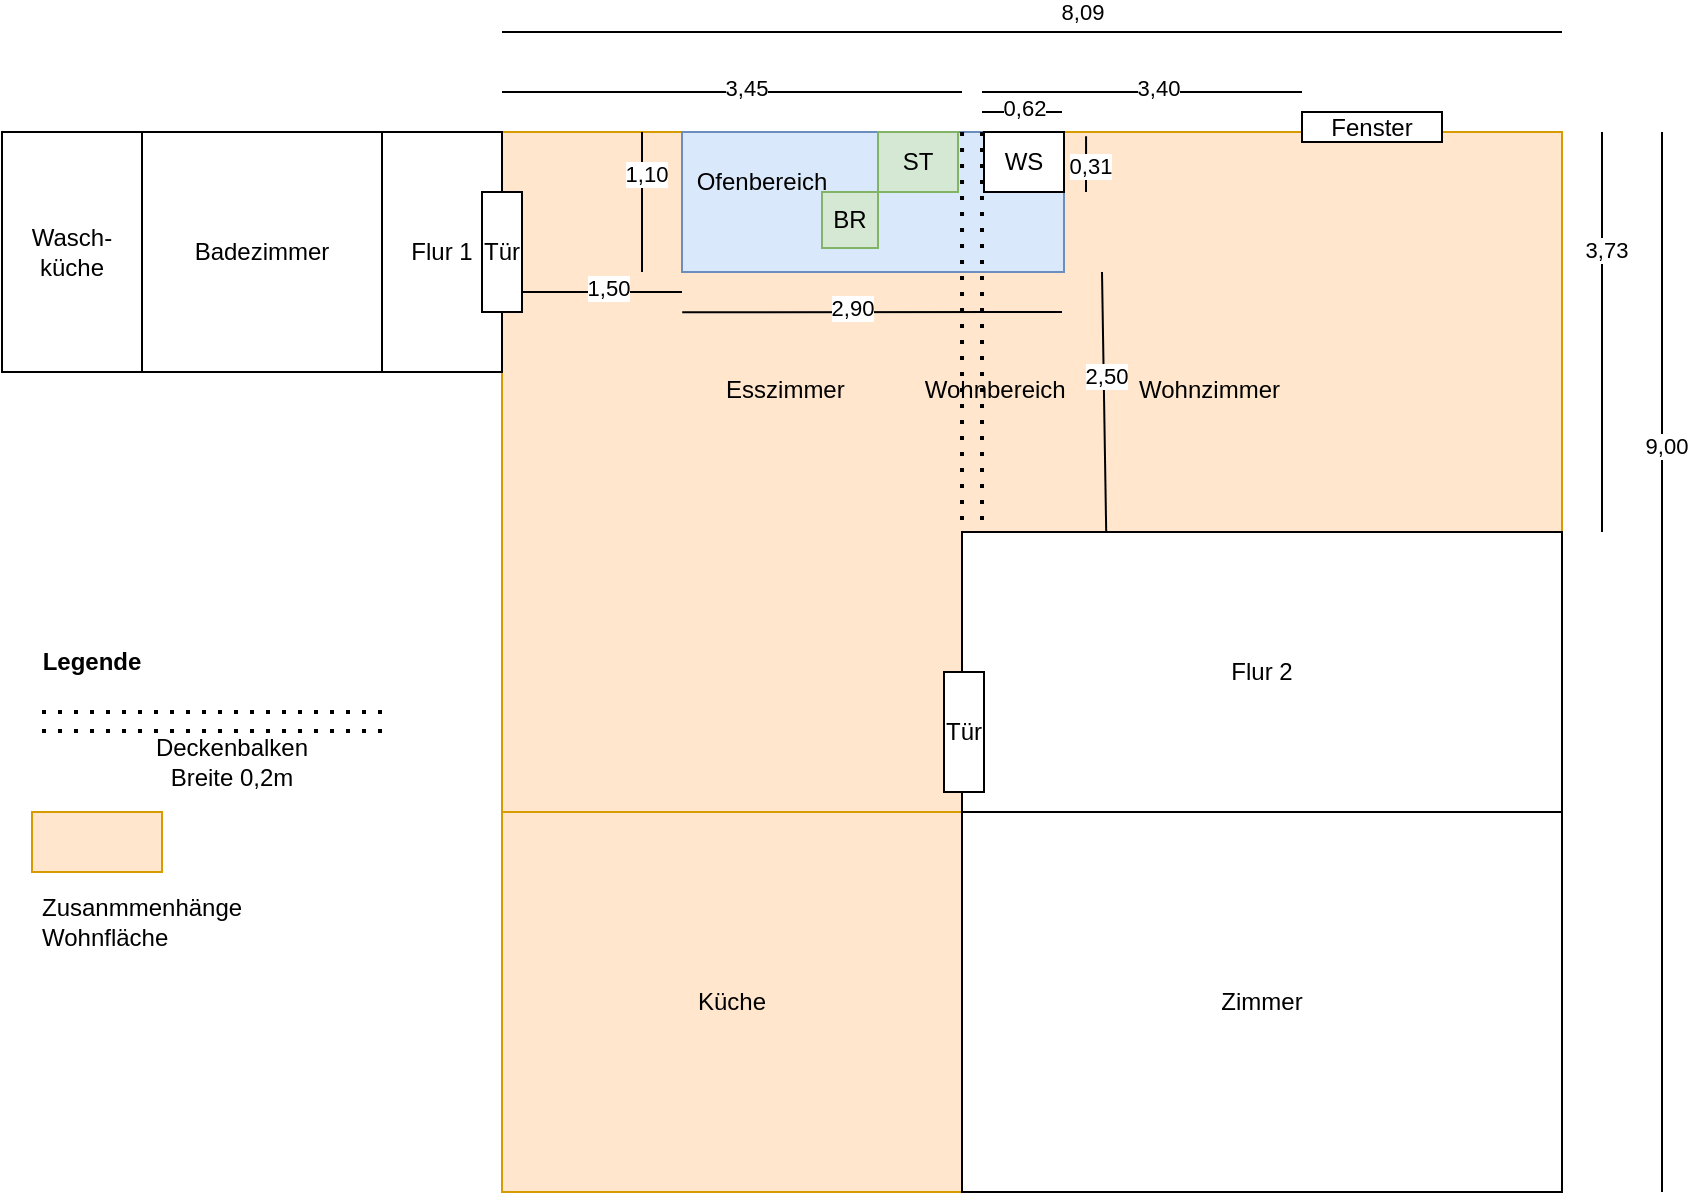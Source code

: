<mxfile version="24.4.0" type="github">
  <diagram name="Seite-1" id="WJq2rbRE4auTeuLJKy2o">
    <mxGraphModel dx="1344" dy="1186" grid="1" gridSize="10" guides="1" tooltips="1" connect="1" arrows="1" fold="1" page="1" pageScale="1" pageWidth="827" pageHeight="1169" math="0" shadow="0">
      <root>
        <mxCell id="0" />
        <mxCell id="1" parent="0" />
        <mxCell id="aODyUHmS4RxeLLCdag75-1" value="&lt;div&gt;&amp;nbsp; &amp;nbsp;&amp;nbsp; &amp;nbsp;&amp;nbsp;&amp;nbsp;&amp;nbsp;&amp;nbsp;&amp;nbsp;&amp;nbsp;&amp;nbsp;&amp;nbsp;&amp;nbsp;&amp;nbsp;&amp;nbsp;&amp;nbsp;&amp;nbsp;&amp;nbsp;&amp;nbsp;&amp;nbsp;&amp;nbsp;&amp;nbsp;&amp;nbsp;&amp;nbsp;&amp;nbsp;&amp;nbsp;&amp;nbsp;&amp;nbsp;&amp;nbsp;&amp;nbsp; Esszimmer&amp;nbsp;&amp;nbsp;&amp;nbsp;&amp;nbsp;&amp;nbsp;&amp;nbsp;&amp;nbsp;&amp;nbsp;&amp;nbsp;&amp;nbsp;&amp;nbsp; Wohnbereich &amp;nbsp; &amp;nbsp; &amp;nbsp; &amp;nbsp; &amp;nbsp; Wohnzimmer &amp;nbsp;&amp;nbsp;&amp;nbsp;&amp;nbsp;&amp;nbsp;&amp;nbsp;&amp;nbsp;&amp;nbsp;&amp;nbsp;&amp;nbsp;&amp;nbsp;&amp;nbsp;&amp;nbsp;&amp;nbsp;&amp;nbsp; &lt;br&gt;&lt;/div&gt;&lt;div&gt;&lt;br&gt;&lt;/div&gt;&lt;div&gt;&lt;br&gt;&lt;/div&gt;&lt;div&gt;&lt;br&gt;&lt;/div&gt;&lt;div&gt;&lt;br&gt;&lt;/div&gt;&lt;div&gt;&lt;br&gt;&lt;/div&gt;&lt;div&gt;&lt;br&gt;&lt;/div&gt;&lt;div&gt;&lt;br&gt;&lt;/div&gt;&lt;div&gt;&lt;br&gt;&lt;/div&gt;&lt;div&gt;&lt;br&gt;&lt;/div&gt;&lt;div&gt;&lt;br&gt;&lt;/div&gt;&lt;div&gt;&lt;br&gt;&lt;/div&gt;&lt;div&gt;&lt;br&gt;&lt;/div&gt;&lt;div&gt;&lt;br&gt;&lt;/div&gt;&lt;div&gt;&lt;br&gt;&lt;/div&gt;&lt;div&gt;&lt;br&gt;&lt;/div&gt;&lt;div&gt;&lt;br&gt;&lt;/div&gt;&lt;div&gt;&lt;br&gt;&lt;/div&gt;&lt;div&gt;&lt;br&gt;&lt;/div&gt;&lt;div&gt;&lt;br&gt;&lt;/div&gt;" style="whiteSpace=wrap;html=1;aspect=fixed;fillColor=#ffe6cc;strokeColor=#d79b00;verticalAlign=middle;align=left;" parent="1" vertex="1">
          <mxGeometry x="270" y="80" width="530" height="530" as="geometry" />
        </mxCell>
        <mxCell id="aODyUHmS4RxeLLCdag75-2" value="" style="endArrow=none;html=1;rounded=0;" parent="1" edge="1">
          <mxGeometry width="50" height="50" relative="1" as="geometry">
            <mxPoint x="800" y="30" as="sourcePoint" />
            <mxPoint x="270" y="30" as="targetPoint" />
          </mxGeometry>
        </mxCell>
        <mxCell id="aODyUHmS4RxeLLCdag75-3" value="&lt;div&gt;8,09&lt;/div&gt;" style="edgeLabel;html=1;align=center;verticalAlign=middle;resizable=0;points=[];" parent="aODyUHmS4RxeLLCdag75-2" vertex="1" connectable="0">
          <mxGeometry x="-0.185" y="2" relative="1" as="geometry">
            <mxPoint x="-24" y="-12" as="offset" />
          </mxGeometry>
        </mxCell>
        <mxCell id="aODyUHmS4RxeLLCdag75-5" value="Flur 2" style="rounded=0;whiteSpace=wrap;html=1;" parent="1" vertex="1">
          <mxGeometry x="500" y="280" width="300" height="140" as="geometry" />
        </mxCell>
        <mxCell id="aODyUHmS4RxeLLCdag75-7" value="Küche" style="rounded=0;whiteSpace=wrap;html=1;fillColor=#ffe6cc;strokeColor=#d79b00;" parent="1" vertex="1">
          <mxGeometry x="270" y="420" width="230" height="190" as="geometry" />
        </mxCell>
        <mxCell id="aODyUHmS4RxeLLCdag75-8" value="Zimmer" style="rounded=0;whiteSpace=wrap;html=1;" parent="1" vertex="1">
          <mxGeometry x="500" y="420" width="300" height="190" as="geometry" />
        </mxCell>
        <mxCell id="aODyUHmS4RxeLLCdag75-10" value="Flur 1" style="rounded=0;whiteSpace=wrap;html=1;" parent="1" vertex="1">
          <mxGeometry x="210" y="80" width="60" height="120" as="geometry" />
        </mxCell>
        <mxCell id="aODyUHmS4RxeLLCdag75-11" value="Badezimmer" style="rounded=0;whiteSpace=wrap;html=1;" parent="1" vertex="1">
          <mxGeometry x="90" y="80" width="120" height="120" as="geometry" />
        </mxCell>
        <mxCell id="aODyUHmS4RxeLLCdag75-12" value="Wasch-&lt;br&gt;küche" style="rounded=0;whiteSpace=wrap;html=1;" parent="1" vertex="1">
          <mxGeometry x="20" y="80" width="70" height="120" as="geometry" />
        </mxCell>
        <mxCell id="aODyUHmS4RxeLLCdag75-13" value="" style="endArrow=none;html=1;rounded=0;" parent="1" edge="1">
          <mxGeometry width="50" height="50" relative="1" as="geometry">
            <mxPoint x="820" y="280" as="sourcePoint" />
            <mxPoint x="820" y="80" as="targetPoint" />
          </mxGeometry>
        </mxCell>
        <mxCell id="aODyUHmS4RxeLLCdag75-14" value="3,73" style="edgeLabel;html=1;align=center;verticalAlign=middle;resizable=0;points=[];" parent="aODyUHmS4RxeLLCdag75-13" vertex="1" connectable="0">
          <mxGeometry x="0.41" y="-2" relative="1" as="geometry">
            <mxPoint as="offset" />
          </mxGeometry>
        </mxCell>
        <mxCell id="PpD2W04JYEZ_FjnEyeZt-6" value="Fenster" style="rounded=0;whiteSpace=wrap;html=1;" parent="1" vertex="1">
          <mxGeometry x="670" y="70" width="70" height="15" as="geometry" />
        </mxCell>
        <mxCell id="PpD2W04JYEZ_FjnEyeZt-7" value="" style="endArrow=none;html=1;rounded=0;" parent="1" edge="1">
          <mxGeometry width="50" height="50" relative="1" as="geometry">
            <mxPoint x="500" y="60" as="sourcePoint" />
            <mxPoint x="270" y="60" as="targetPoint" />
          </mxGeometry>
        </mxCell>
        <mxCell id="PpD2W04JYEZ_FjnEyeZt-13" value="3,45" style="edgeLabel;html=1;align=center;verticalAlign=middle;resizable=0;points=[];" parent="PpD2W04JYEZ_FjnEyeZt-7" vertex="1" connectable="0">
          <mxGeometry x="-0.061" y="-2" relative="1" as="geometry">
            <mxPoint as="offset" />
          </mxGeometry>
        </mxCell>
        <mxCell id="PpD2W04JYEZ_FjnEyeZt-9" value="" style="endArrow=none;html=1;rounded=0;" parent="1" edge="1">
          <mxGeometry width="50" height="50" relative="1" as="geometry">
            <mxPoint x="670" y="60" as="sourcePoint" />
            <mxPoint x="510" y="60" as="targetPoint" />
          </mxGeometry>
        </mxCell>
        <mxCell id="PpD2W04JYEZ_FjnEyeZt-11" value="3" style="edgeLabel;html=1;align=center;verticalAlign=middle;resizable=0;points=[];" parent="PpD2W04JYEZ_FjnEyeZt-9" vertex="1" connectable="0">
          <mxGeometry x="-0.069" y="-2" relative="1" as="geometry">
            <mxPoint as="offset" />
          </mxGeometry>
        </mxCell>
        <mxCell id="PpD2W04JYEZ_FjnEyeZt-12" value="3,40" style="edgeLabel;html=1;align=center;verticalAlign=middle;resizable=0;points=[];" parent="PpD2W04JYEZ_FjnEyeZt-9" vertex="1" connectable="0">
          <mxGeometry x="-0.097" y="-2" relative="1" as="geometry">
            <mxPoint as="offset" />
          </mxGeometry>
        </mxCell>
        <mxCell id="PpD2W04JYEZ_FjnEyeZt-22" value="" style="endArrow=none;html=1;rounded=0;" parent="1" edge="1">
          <mxGeometry width="50" height="50" relative="1" as="geometry">
            <mxPoint x="550" y="70" as="sourcePoint" />
            <mxPoint x="510" y="70" as="targetPoint" />
          </mxGeometry>
        </mxCell>
        <mxCell id="PpD2W04JYEZ_FjnEyeZt-23" value="0,62" style="edgeLabel;html=1;align=center;verticalAlign=middle;resizable=0;points=[];" parent="PpD2W04JYEZ_FjnEyeZt-22" vertex="1" connectable="0">
          <mxGeometry x="-0.061" y="-2" relative="1" as="geometry">
            <mxPoint as="offset" />
          </mxGeometry>
        </mxCell>
        <mxCell id="PpD2W04JYEZ_FjnEyeZt-24" value="" style="endArrow=none;html=1;rounded=0;entryX=0.551;entryY=0.004;entryDx=0;entryDy=0;entryPerimeter=0;" parent="1" target="aODyUHmS4RxeLLCdag75-1" edge="1">
          <mxGeometry width="50" height="50" relative="1" as="geometry">
            <mxPoint x="562" y="110" as="sourcePoint" />
            <mxPoint x="560" y="90" as="targetPoint" />
          </mxGeometry>
        </mxCell>
        <mxCell id="PpD2W04JYEZ_FjnEyeZt-25" value="0,31" style="edgeLabel;html=1;align=center;verticalAlign=middle;resizable=0;points=[];" parent="PpD2W04JYEZ_FjnEyeZt-24" vertex="1" connectable="0">
          <mxGeometry x="-0.061" y="-2" relative="1" as="geometry">
            <mxPoint as="offset" />
          </mxGeometry>
        </mxCell>
        <mxCell id="PpD2W04JYEZ_FjnEyeZt-29" value="" style="endArrow=none;html=1;rounded=0;" parent="1" edge="1">
          <mxGeometry width="50" height="50" relative="1" as="geometry">
            <mxPoint x="850" y="610" as="sourcePoint" />
            <mxPoint x="850" y="80" as="targetPoint" />
          </mxGeometry>
        </mxCell>
        <mxCell id="PpD2W04JYEZ_FjnEyeZt-30" value="9,00" style="edgeLabel;html=1;align=center;verticalAlign=middle;resizable=0;points=[];" parent="PpD2W04JYEZ_FjnEyeZt-29" vertex="1" connectable="0">
          <mxGeometry x="0.41" y="-2" relative="1" as="geometry">
            <mxPoint as="offset" />
          </mxGeometry>
        </mxCell>
        <mxCell id="PpD2W04JYEZ_FjnEyeZt-31" value="Tür" style="rounded=0;whiteSpace=wrap;html=1;" parent="1" vertex="1">
          <mxGeometry x="491" y="350" width="20" height="60" as="geometry" />
        </mxCell>
        <mxCell id="PpD2W04JYEZ_FjnEyeZt-32" value="Tür" style="rounded=0;whiteSpace=wrap;html=1;" parent="1" vertex="1">
          <mxGeometry x="260" y="110" width="20" height="60" as="geometry" />
        </mxCell>
        <mxCell id="PpD2W04JYEZ_FjnEyeZt-33" value="" style="endArrow=none;dashed=1;html=1;dashPattern=1 3;strokeWidth=2;rounded=0;" parent="1" edge="1">
          <mxGeometry width="50" height="50" relative="1" as="geometry">
            <mxPoint x="40" y="370" as="sourcePoint" />
            <mxPoint x="210" y="370" as="targetPoint" />
          </mxGeometry>
        </mxCell>
        <mxCell id="PpD2W04JYEZ_FjnEyeZt-35" value="" style="endArrow=none;dashed=1;html=1;dashPattern=1 3;strokeWidth=2;rounded=0;" parent="1" edge="1">
          <mxGeometry width="50" height="50" relative="1" as="geometry">
            <mxPoint x="40" y="379.5" as="sourcePoint" />
            <mxPoint x="210" y="379.5" as="targetPoint" />
          </mxGeometry>
        </mxCell>
        <mxCell id="PpD2W04JYEZ_FjnEyeZt-36" value="Legende" style="text;html=1;align=center;verticalAlign=middle;whiteSpace=wrap;rounded=0;fontStyle=1" parent="1" vertex="1">
          <mxGeometry x="35" y="330" width="60" height="30" as="geometry" />
        </mxCell>
        <mxCell id="PpD2W04JYEZ_FjnEyeZt-38" value="Deckenbalken Breite 0,2m " style="text;html=1;align=center;verticalAlign=middle;whiteSpace=wrap;rounded=0;fontStyle=0" parent="1" vertex="1">
          <mxGeometry x="80" y="380" width="110" height="30" as="geometry" />
        </mxCell>
        <mxCell id="PpD2W04JYEZ_FjnEyeZt-39" value="" style="rounded=0;whiteSpace=wrap;html=1;fillColor=#ffe6cc;strokeColor=#d79b00;" parent="1" vertex="1">
          <mxGeometry x="35" y="420" width="65" height="30" as="geometry" />
        </mxCell>
        <mxCell id="PpD2W04JYEZ_FjnEyeZt-40" value="Zusanmmenhänge Wohnfläche" style="text;html=1;align=left;verticalAlign=middle;whiteSpace=wrap;rounded=0;" parent="1" vertex="1">
          <mxGeometry x="38" y="460" width="60" height="30" as="geometry" />
        </mxCell>
        <mxCell id="PpD2W04JYEZ_FjnEyeZt-45" value="" style="rounded=0;whiteSpace=wrap;html=1;fillColor=#dae8fc;strokeColor=#6c8ebf;" parent="1" vertex="1">
          <mxGeometry x="360" y="80" width="191" height="70" as="geometry" />
        </mxCell>
        <mxCell id="PpD2W04JYEZ_FjnEyeZt-4" value="WS" style="rounded=0;whiteSpace=wrap;html=1;" parent="1" vertex="1">
          <mxGeometry x="511" y="80" width="40" height="30" as="geometry" />
        </mxCell>
        <mxCell id="PpD2W04JYEZ_FjnEyeZt-5" value="ST" style="rounded=0;whiteSpace=wrap;html=1;fillColor=#d5e8d4;strokeColor=#82b366;" parent="1" vertex="1">
          <mxGeometry x="458" y="80" width="40" height="30" as="geometry" />
        </mxCell>
        <mxCell id="PpD2W04JYEZ_FjnEyeZt-2" value="" style="endArrow=none;dashed=1;html=1;dashPattern=1 3;strokeWidth=2;rounded=0;entryX=0;entryY=0;entryDx=0;entryDy=0;exitX=0.434;exitY=0;exitDx=0;exitDy=0;exitPerimeter=0;" parent="1" edge="1">
          <mxGeometry width="50" height="50" relative="1" as="geometry">
            <mxPoint x="510" y="80" as="sourcePoint" />
            <mxPoint x="510" y="280" as="targetPoint" />
          </mxGeometry>
        </mxCell>
        <mxCell id="PpD2W04JYEZ_FjnEyeZt-1" value="" style="endArrow=none;dashed=1;html=1;dashPattern=1 3;strokeWidth=2;rounded=0;entryX=0;entryY=0;entryDx=0;entryDy=0;exitX=0.434;exitY=0;exitDx=0;exitDy=0;exitPerimeter=0;" parent="1" source="aODyUHmS4RxeLLCdag75-1" target="aODyUHmS4RxeLLCdag75-5" edge="1">
          <mxGeometry width="50" height="50" relative="1" as="geometry">
            <mxPoint x="500" y="90" as="sourcePoint" />
            <mxPoint x="160" y="380" as="targetPoint" />
          </mxGeometry>
        </mxCell>
        <mxCell id="PpD2W04JYEZ_FjnEyeZt-46" value="Ofenbereich" style="text;html=1;align=center;verticalAlign=middle;whiteSpace=wrap;rounded=0;" parent="1" vertex="1">
          <mxGeometry x="370" y="90" width="60" height="30" as="geometry" />
        </mxCell>
        <mxCell id="PpD2W04JYEZ_FjnEyeZt-47" value="BR" style="whiteSpace=wrap;html=1;aspect=fixed;fillColor=#d5e8d4;strokeColor=#82b366;" parent="1" vertex="1">
          <mxGeometry x="430" y="110" width="28" height="28" as="geometry" />
        </mxCell>
        <mxCell id="EVFdEpypzMLz57Z1qd-0-1" value="" style="endArrow=none;html=1;rounded=0;" edge="1" parent="1">
          <mxGeometry width="50" height="50" relative="1" as="geometry">
            <mxPoint x="360" y="160" as="sourcePoint" />
            <mxPoint x="280" y="160" as="targetPoint" />
          </mxGeometry>
        </mxCell>
        <mxCell id="EVFdEpypzMLz57Z1qd-0-2" value="1,50" style="edgeLabel;html=1;align=center;verticalAlign=middle;resizable=0;points=[];" vertex="1" connectable="0" parent="EVFdEpypzMLz57Z1qd-0-1">
          <mxGeometry x="-0.061" y="-2" relative="1" as="geometry">
            <mxPoint as="offset" />
          </mxGeometry>
        </mxCell>
        <mxCell id="EVFdEpypzMLz57Z1qd-0-10" value="" style="endArrow=none;html=1;rounded=0;" edge="1" parent="1">
          <mxGeometry width="50" height="50" relative="1" as="geometry">
            <mxPoint x="511" y="170" as="sourcePoint" />
            <mxPoint x="550" y="170" as="targetPoint" />
          </mxGeometry>
        </mxCell>
        <mxCell id="EVFdEpypzMLz57Z1qd-0-11" value="" style="endArrow=none;html=1;rounded=0;" edge="1" parent="1">
          <mxGeometry width="50" height="50" relative="1" as="geometry">
            <mxPoint x="340" y="150" as="sourcePoint" />
            <mxPoint x="340" y="80" as="targetPoint" />
          </mxGeometry>
        </mxCell>
        <mxCell id="EVFdEpypzMLz57Z1qd-0-12" value="1,10" style="edgeLabel;html=1;align=center;verticalAlign=middle;resizable=0;points=[];" vertex="1" connectable="0" parent="EVFdEpypzMLz57Z1qd-0-11">
          <mxGeometry x="0.41" y="-2" relative="1" as="geometry">
            <mxPoint as="offset" />
          </mxGeometry>
        </mxCell>
        <mxCell id="EVFdEpypzMLz57Z1qd-0-14" value="" style="endArrow=none;html=1;rounded=0;entryX=0.17;entryY=0.17;entryDx=0;entryDy=0;entryPerimeter=0;" edge="1" parent="1" target="aODyUHmS4RxeLLCdag75-1">
          <mxGeometry width="50" height="50" relative="1" as="geometry">
            <mxPoint x="520" y="170" as="sourcePoint" />
            <mxPoint x="418" y="170" as="targetPoint" />
          </mxGeometry>
        </mxCell>
        <mxCell id="EVFdEpypzMLz57Z1qd-0-15" value="2,90" style="edgeLabel;html=1;align=center;verticalAlign=middle;resizable=0;points=[];" vertex="1" connectable="0" parent="EVFdEpypzMLz57Z1qd-0-14">
          <mxGeometry x="-0.061" y="-2" relative="1" as="geometry">
            <mxPoint as="offset" />
          </mxGeometry>
        </mxCell>
        <mxCell id="EVFdEpypzMLz57Z1qd-0-21" value="" style="endArrow=none;html=1;rounded=0;entryX=1;entryY=1;entryDx=0;entryDy=0;exitX=0.177;exitY=0;exitDx=0;exitDy=0;exitPerimeter=0;" edge="1" parent="1">
          <mxGeometry width="50" height="50" relative="1" as="geometry">
            <mxPoint x="572.1" y="280" as="sourcePoint" />
            <mxPoint x="570" y="150" as="targetPoint" />
          </mxGeometry>
        </mxCell>
        <mxCell id="EVFdEpypzMLz57Z1qd-0-22" value="2,50" style="edgeLabel;html=1;align=center;verticalAlign=middle;resizable=0;points=[];" vertex="1" connectable="0" parent="EVFdEpypzMLz57Z1qd-0-21">
          <mxGeometry x="0.2" y="-1" relative="1" as="geometry">
            <mxPoint as="offset" />
          </mxGeometry>
        </mxCell>
      </root>
    </mxGraphModel>
  </diagram>
</mxfile>
